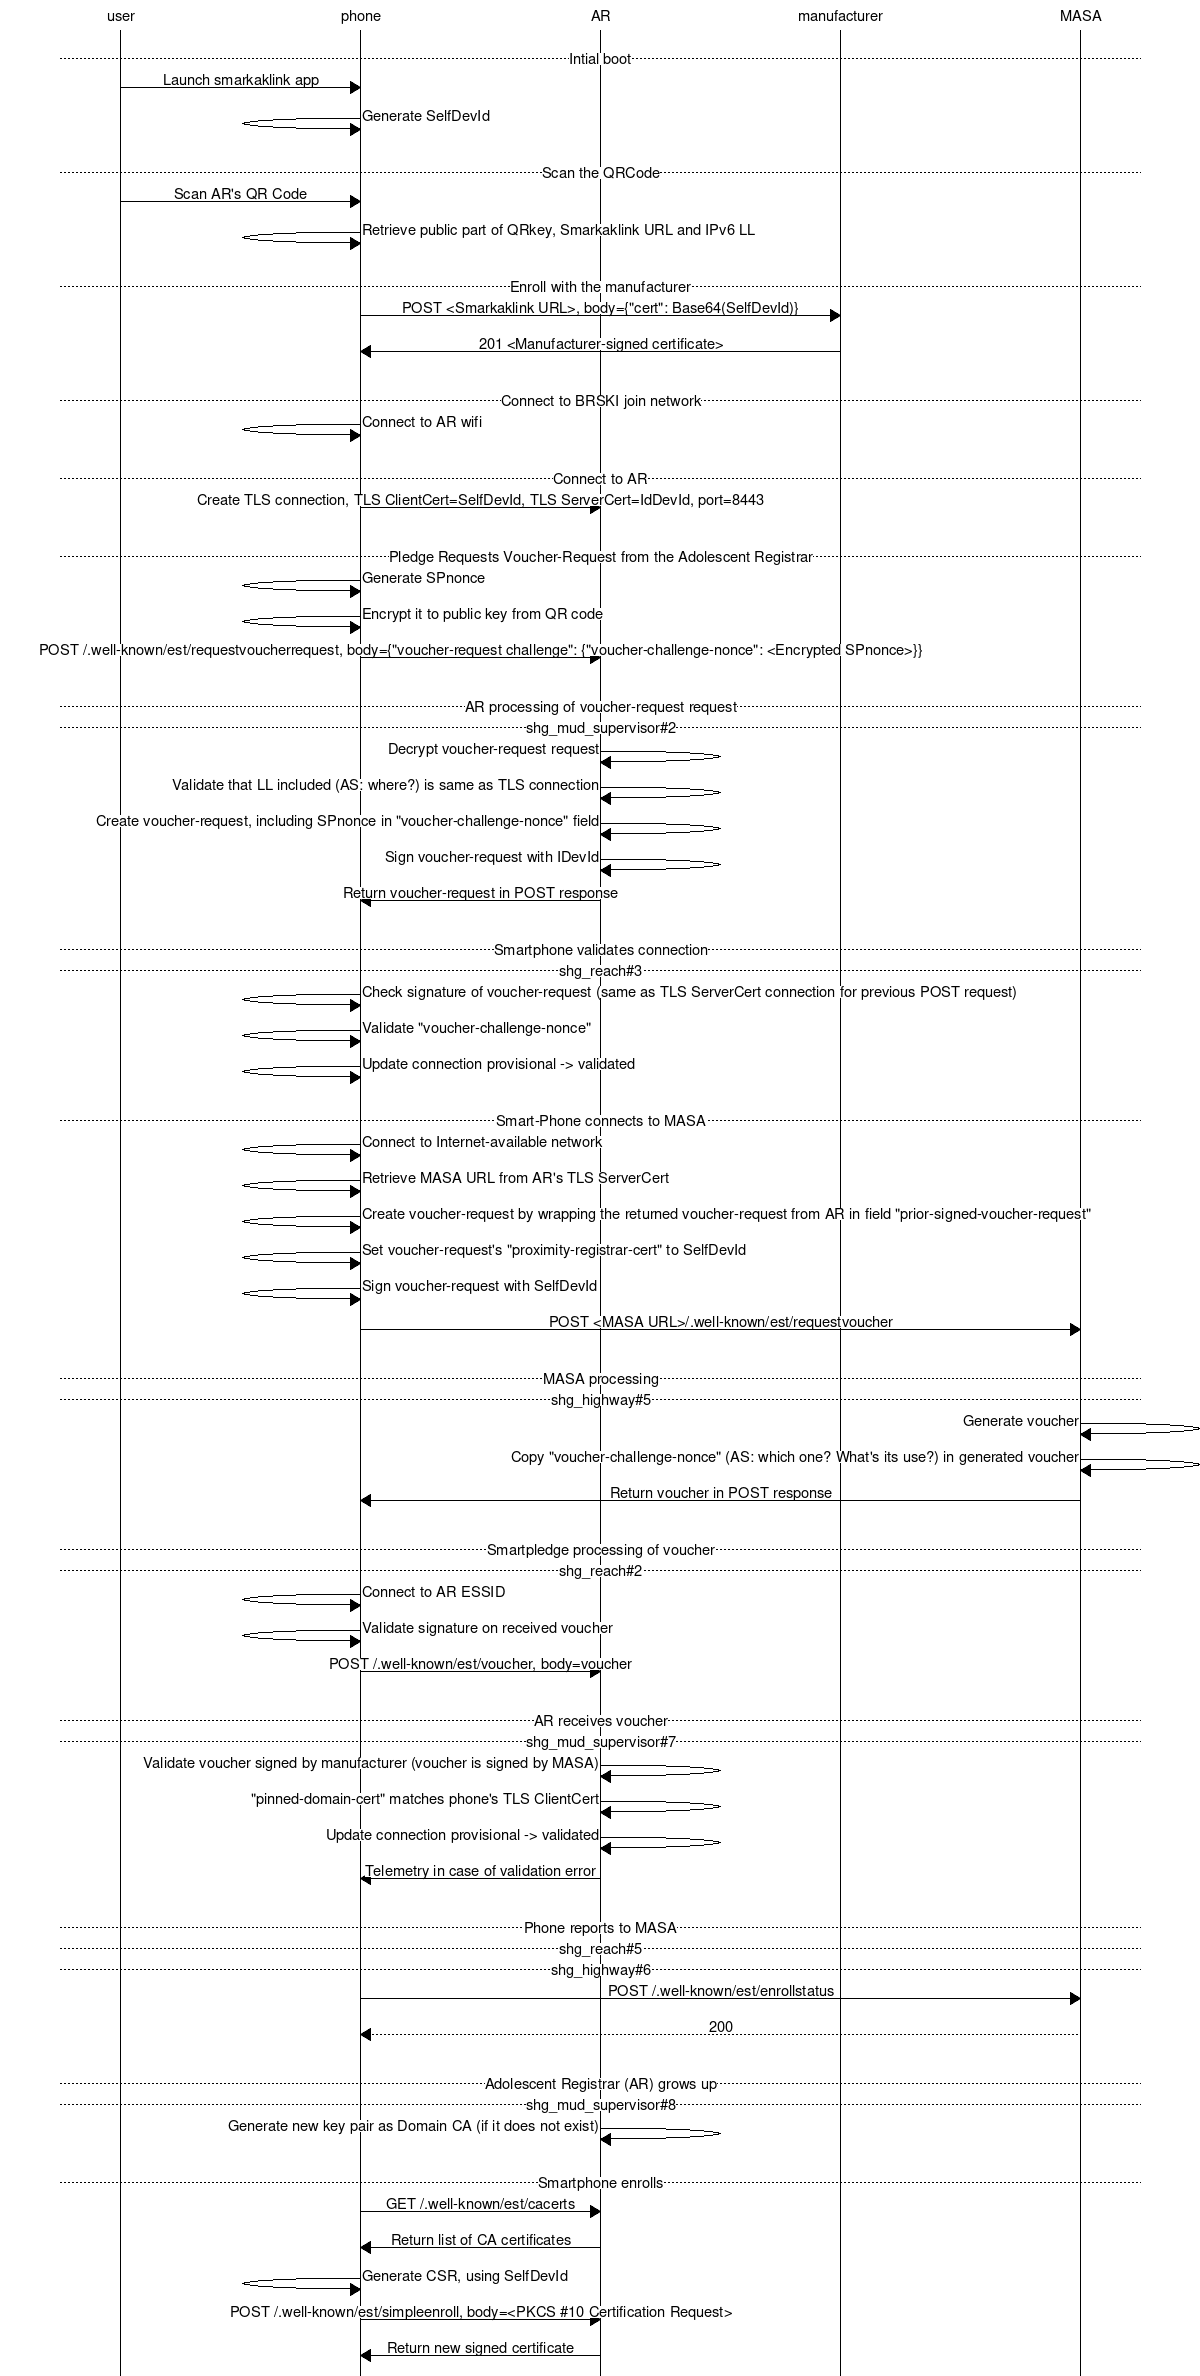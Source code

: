 msc {
	hscale=2;

	# Our entities involved in the process
	user, phone, AR, manufacturer, MASA;

	|||;

	--- [label = "Intial boot"];
	user => phone [label = "Launch smarkaklink app"];
	phone => phone [label = "Generate SelfDevId"];

	|||;

	--- [label = "Scan the QRCode"];
	user => phone [label = "Scan AR's QR Code"];
	phone => phone [label = "Retrieve public part of QRkey, Smarkaklink URL and IPv6 LL"];

	|||;

	--- [label = "Enroll with the manufacturer"];
	phone => manufacturer [label = "POST <Smarkaklink URL>, body={\"cert\": Base64(SelfDevId)}"];
	manufacturer => phone [label = "201 <Manufacturer-signed certificate>"];

	|||;

	--- [label = "Connect to BRSKI join network"];
	phone => phone [label = "Connect to AR wifi"];

	|||;

	--- [label = "Connect to AR"];
	phone => AR [label = "Create TLS connection, TLS ClientCert=SelfDevId, TLS ServerCert=IdDevId, port=8443"];
	# AS: Implies that phone can validate IdDevId?
	
	|||;

	--- [label = "Pledge Requests Voucher-Request from the Adolescent Registrar"];
	phone => phone [label = "Generate SPnonce"];
	phone => phone [label = "Encrypt it to public key from QR code"];
	phone => AR [label = "POST /.well-known/est/requestvoucherrequest, body={\"voucher-request challenge\": {\"voucher-challenge-nonce\": <Encrypted SPnonce>}}"];
	# AS: + LL of phone?

	|||;

	--- [label = "AR processing of voucher-request request"];
	--- [label = "shg_mud_supervisor#2"];
	AR => AR [label = "Decrypt voucher-request request"];
	AR => AR [label = "Validate that LL included (AS: where?) is same as TLS connection"];
	AR => AR [label = "Create voucher-request, including SPnonce in \"voucher-challenge-nonce\" field"];
	AR => AR [label = "Sign voucher-request with IDevId"];
	AR => phone [label = "Return voucher-request in POST response"];

	|||;

	--- [label = "Smartphone validates connection"];
	--- [label = "shg_reach#3"];
	phone => phone [label = "Check signature of voucher-request (same as TLS ServerCert connection for previous POST request)"];
	phone => phone [label = "Validate \"voucher-challenge-nonce\""];
	phone => phone [label = "Update connection provisional -> validated"];

	|||;

	--- [label = "Smart-Phone connects to MASA"];
	phone => phone [label = "Connect to Internet-available network"];
	phone => phone [label = "Retrieve MASA URL from AR's TLS ServerCert"];
	phone => phone [label = "Create voucher-request by wrapping the returned voucher-request from AR in field \"prior-signed-voucher-request\""];
	phone => phone [label = "Set voucher-request's \"proximity-registrar-cert\" to SelfDevId"];
	phone => phone [label = "Sign voucher-request with SelfDevId"];
	phone => MASA [label = "POST <MASA URL>/.well-known/est/requestvoucher"];

	|||;

	--- [label = "MASA processing"];
	--- [label = "shg_highway#5"];
	MASA => MASA [label = "Generate voucher"];
	MASA => MASA [label = "Copy \"voucher-challenge-nonce\" (AS: which one? What's its use?) in generated voucher"];
	MASA => phone [label = "Return voucher in POST response"];

	|||;

	--- [label = "Smartpledge processing of voucher"];
	--- [label = "shg_reach#2"];
	phone => phone [label = "Connect to AR ESSID"];
	phone => phone [label = "Validate signature on received voucher"];
	phone => AR [label = "POST /.well-known/est/voucher, body=voucher"];

	|||;

	--- [label = "AR receives voucher"];
	--- [label = "shg_mud_supervisor#7"];
	AR => AR [label = "Validate voucher signed by manufacturer (voucher is signed by MASA)"];
	AR => AR [label = "\"pinned-domain-cert\" matches phone's TLS ClientCert"];
	AR => AR [label = "Update connection provisional -> validated"];
	AR => phone [label = "Telemetry in case of validation error"];

	|||;

	--- [label = "Phone reports to MASA"];
	--- [label = "shg_reach#5"];
	--- [label = "shg_highway#6"];
	phone => MASA [label = "POST /.well-known/est/enrollstatus"];
	MASA >> phone [label = "200"];

	|||;

	--- [label = "Adolescent Registrar (AR) grows up"];
	--- [label = "shg_mud_supervisor#8"];
	AR => AR [label = "Generate new key pair as Domain CA (if it does not exist)"];

	|||;

	--- [label = "Smartphone enrolls"];
	phone => AR [label = "GET /.well-known/est/cacerts"];
	AR => phone [label = "Return list of CA certificates"];
	phone => phone [label = "Generate CSR, using SelfDevId"];
	phone => AR [label = "POST /.well-known/est/simpleenroll, body=<PKCS #10 Certification Request>"];
	AR => phone [label = "Return new signed certificate"];

}
